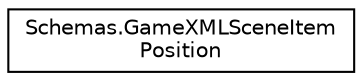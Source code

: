 digraph "Graphical Class Hierarchy"
{
  edge [fontname="Helvetica",fontsize="10",labelfontname="Helvetica",labelfontsize="10"];
  node [fontname="Helvetica",fontsize="10",shape=record];
  rankdir="LR";
  Node1 [label="Schemas.GameXMLSceneItem\lPosition",height=0.2,width=0.4,color="black", fillcolor="white", style="filled",URL="$class_schemas_1_1_game_x_m_l_scene_item_position.html"];
}
